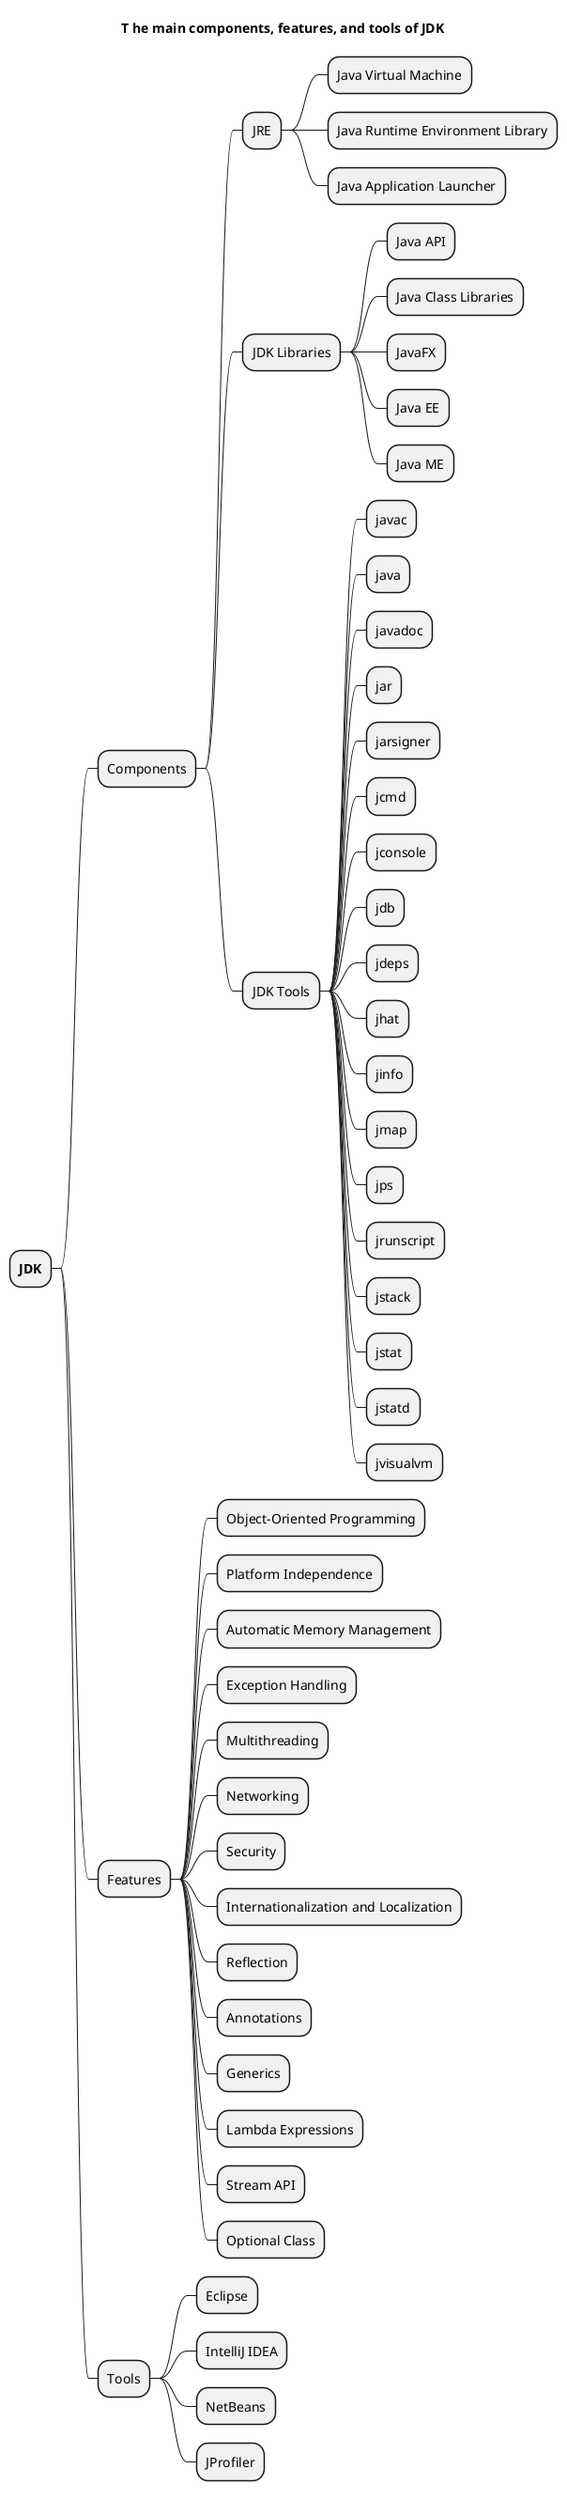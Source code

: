 @startmindmap
title T he main components, features, and tools of JDK
* **JDK**
** Components
*** JRE
**** Java Virtual Machine
**** Java Runtime Environment Library
**** Java Application Launcher
*** JDK Libraries
**** Java API
**** Java Class Libraries
**** JavaFX
**** Java EE
**** Java ME
*** JDK Tools
**** javac
**** java
**** javadoc
**** jar
**** jarsigner
**** jcmd
**** jconsole
**** jdb
**** jdeps
**** jhat
**** jinfo
**** jmap
**** jps
**** jrunscript
**** jstack
**** jstat
**** jstatd
**** jvisualvm
** Features
*** Object-Oriented Programming
*** Platform Independence
*** Automatic Memory Management
*** Exception Handling
*** Multithreading
*** Networking
*** Security
*** Internationalization and Localization
*** Reflection
*** Annotations
*** Generics
*** Lambda Expressions
*** Stream API
*** Optional Class
** Tools
*** Eclipse
*** IntelliJ IDEA
*** NetBeans
*** JProfiler
@endmindmap
